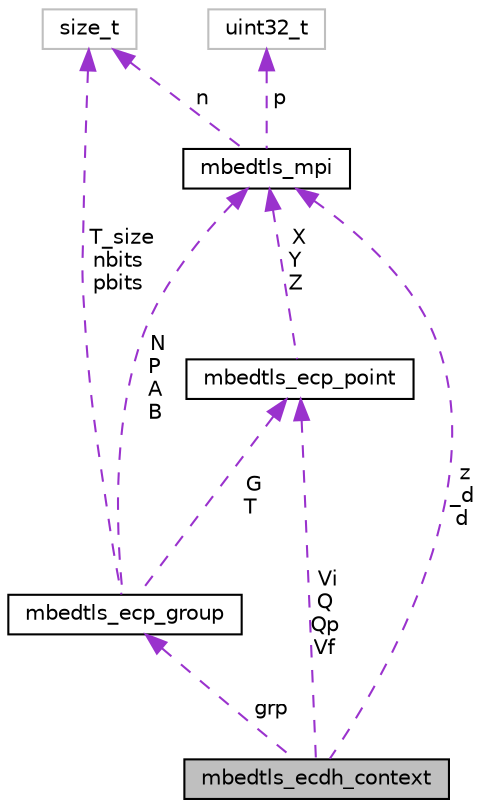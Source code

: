 digraph "mbedtls_ecdh_context"
{
  edge [fontname="Helvetica",fontsize="10",labelfontname="Helvetica",labelfontsize="10"];
  node [fontname="Helvetica",fontsize="10",shape=record];
  Node1 [label="mbedtls_ecdh_context",height=0.2,width=0.4,color="black", fillcolor="grey75", style="filled", fontcolor="black"];
  Node2 -> Node1 [dir="back",color="darkorchid3",fontsize="10",style="dashed",label=" grp" ,fontname="Helvetica"];
  Node2 [label="mbedtls_ecp_group",height=0.2,width=0.4,color="black", fillcolor="white", style="filled",URL="$structmbedtls__ecp__group.html",tooltip="ECP group structure. "];
  Node3 -> Node2 [dir="back",color="darkorchid3",fontsize="10",style="dashed",label=" T_size\nnbits\npbits" ,fontname="Helvetica"];
  Node3 [label="size_t",height=0.2,width=0.4,color="grey75", fillcolor="white", style="filled"];
  Node4 -> Node2 [dir="back",color="darkorchid3",fontsize="10",style="dashed",label=" G\nT" ,fontname="Helvetica"];
  Node4 [label="mbedtls_ecp_point",height=0.2,width=0.4,color="black", fillcolor="white", style="filled",URL="$structmbedtls__ecp__point.html",tooltip="ECP point structure (jacobian coordinates) "];
  Node5 -> Node4 [dir="back",color="darkorchid3",fontsize="10",style="dashed",label=" X\nY\nZ" ,fontname="Helvetica"];
  Node5 [label="mbedtls_mpi",height=0.2,width=0.4,color="black", fillcolor="white", style="filled",URL="$structmbedtls__mpi.html",tooltip="MPI structure. "];
  Node6 -> Node5 [dir="back",color="darkorchid3",fontsize="10",style="dashed",label=" p" ,fontname="Helvetica"];
  Node6 [label="uint32_t",height=0.2,width=0.4,color="grey75", fillcolor="white", style="filled"];
  Node3 -> Node5 [dir="back",color="darkorchid3",fontsize="10",style="dashed",label=" n" ,fontname="Helvetica"];
  Node5 -> Node2 [dir="back",color="darkorchid3",fontsize="10",style="dashed",label=" N\nP\nA\nB" ,fontname="Helvetica"];
  Node4 -> Node1 [dir="back",color="darkorchid3",fontsize="10",style="dashed",label=" Vi\nQ\nQp\nVf" ,fontname="Helvetica"];
  Node5 -> Node1 [dir="back",color="darkorchid3",fontsize="10",style="dashed",label=" z\n_d\nd" ,fontname="Helvetica"];
}
